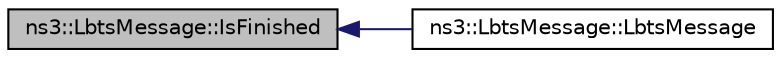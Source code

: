 digraph "ns3::LbtsMessage::IsFinished"
{
  edge [fontname="Helvetica",fontsize="10",labelfontname="Helvetica",labelfontsize="10"];
  node [fontname="Helvetica",fontsize="10",shape=record];
  rankdir="LR";
  Node1 [label="ns3::LbtsMessage::IsFinished",height=0.2,width=0.4,color="black", fillcolor="grey75", style="filled", fontcolor="black"];
  Node1 -> Node2 [dir="back",color="midnightblue",fontsize="10",style="solid"];
  Node2 [label="ns3::LbtsMessage::LbtsMessage",height=0.2,width=0.4,color="black", fillcolor="white", style="filled",URL="$da/d63/classns3_1_1LbtsMessage.html#af276844c475b7fd3bcfffc8bcb27e61a"];
}
